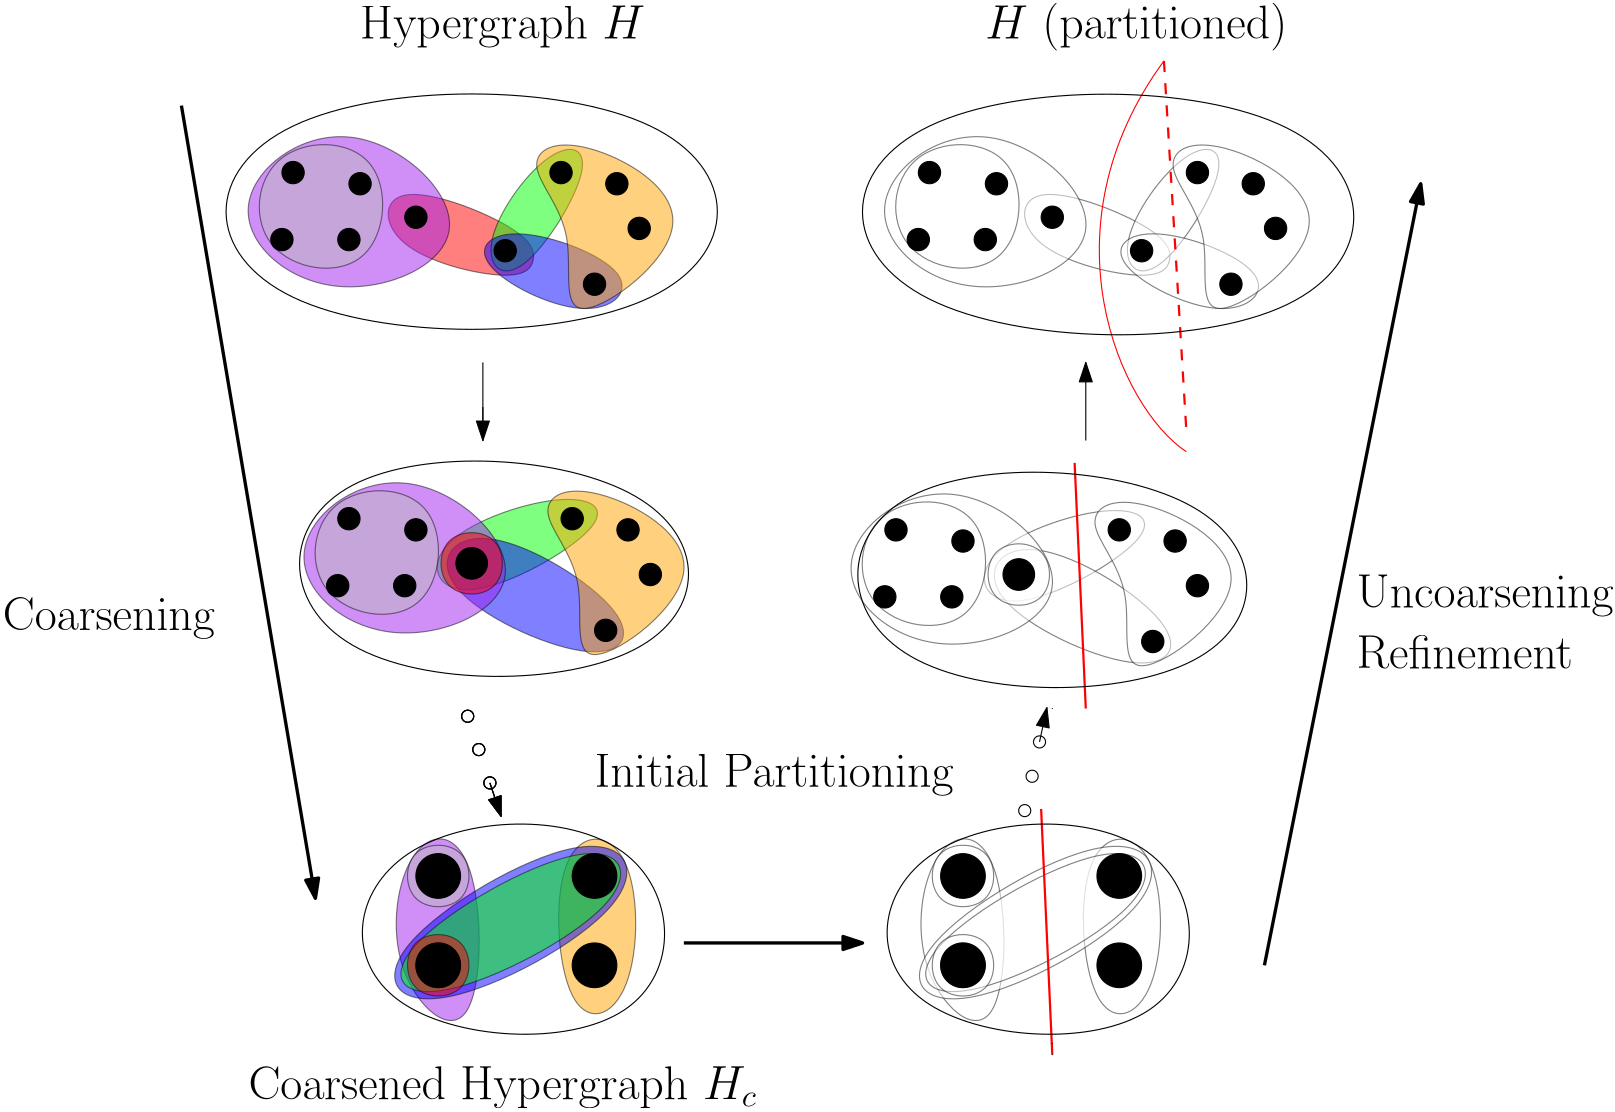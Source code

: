 <?xml version="1.0"?>
<!DOCTYPE ipe SYSTEM "ipe.dtd">
<ipe version="70206" creator="Ipe 7.2.7">
<info created="D:20170926164650" modified="D:20171009173713"/>
<ipestyle name="basic">
<symbol name="arrow/arc(spx)">
<path stroke="sym-stroke" fill="sym-stroke" pen="sym-pen">
0 0 m
-1 0.333 l
-1 -0.333 l
h
</path>
</symbol>
<symbol name="arrow/farc(spx)">
<path stroke="sym-stroke" fill="white" pen="sym-pen">
0 0 m
-1 0.333 l
-1 -0.333 l
h
</path>
</symbol>
<symbol name="arrow/ptarc(spx)">
<path stroke="sym-stroke" fill="sym-stroke" pen="sym-pen">
0 0 m
-1 0.333 l
-0.8 0 l
-1 -0.333 l
h
</path>
</symbol>
<symbol name="arrow/fptarc(spx)">
<path stroke="sym-stroke" fill="white" pen="sym-pen">
0 0 m
-1 0.333 l
-0.8 0 l
-1 -0.333 l
h
</path>
</symbol>
<symbol name="mark/circle(sx)" transformations="translations">
<path fill="sym-stroke">
0.6 0 0 0.6 0 0 e
0.4 0 0 0.4 0 0 e
</path>
</symbol>
<symbol name="mark/disk(sx)" transformations="translations">
<path fill="sym-stroke">
0.6 0 0 0.6 0 0 e
</path>
</symbol>
<symbol name="mark/fdisk(sfx)" transformations="translations">
<group>
<path fill="sym-fill">
0.5 0 0 0.5 0 0 e
</path>
<path fill="sym-stroke" fillrule="eofill">
0.6 0 0 0.6 0 0 e
0.4 0 0 0.4 0 0 e
</path>
</group>
</symbol>
<symbol name="mark/box(sx)" transformations="translations">
<path fill="sym-stroke" fillrule="eofill">
-0.6 -0.6 m
0.6 -0.6 l
0.6 0.6 l
-0.6 0.6 l
h
-0.4 -0.4 m
0.4 -0.4 l
0.4 0.4 l
-0.4 0.4 l
h
</path>
</symbol>
<symbol name="mark/square(sx)" transformations="translations">
<path fill="sym-stroke">
-0.6 -0.6 m
0.6 -0.6 l
0.6 0.6 l
-0.6 0.6 l
h
</path>
</symbol>
<symbol name="mark/fsquare(sfx)" transformations="translations">
<group>
<path fill="sym-fill">
-0.5 -0.5 m
0.5 -0.5 l
0.5 0.5 l
-0.5 0.5 l
h
</path>
<path fill="sym-stroke" fillrule="eofill">
-0.6 -0.6 m
0.6 -0.6 l
0.6 0.6 l
-0.6 0.6 l
h
-0.4 -0.4 m
0.4 -0.4 l
0.4 0.4 l
-0.4 0.4 l
h
</path>
</group>
</symbol>
<symbol name="mark/cross(sx)" transformations="translations">
<group>
<path fill="sym-stroke">
-0.43 -0.57 m
0.57 0.43 l
0.43 0.57 l
-0.57 -0.43 l
h
</path>
<path fill="sym-stroke">
-0.43 0.57 m
0.57 -0.43 l
0.43 -0.57 l
-0.57 0.43 l
h
</path>
</group>
</symbol>
<symbol name="arrow/fnormal(spx)">
<path stroke="sym-stroke" fill="white" pen="sym-pen">
0 0 m
-1 0.333 l
-1 -0.333 l
h
</path>
</symbol>
<symbol name="arrow/pointed(spx)">
<path stroke="sym-stroke" fill="sym-stroke" pen="sym-pen">
0 0 m
-1 0.333 l
-0.8 0 l
-1 -0.333 l
h
</path>
</symbol>
<symbol name="arrow/fpointed(spx)">
<path stroke="sym-stroke" fill="white" pen="sym-pen">
0 0 m
-1 0.333 l
-0.8 0 l
-1 -0.333 l
h
</path>
</symbol>
<symbol name="arrow/linear(spx)">
<path stroke="sym-stroke" pen="sym-pen">
-1 0.333 m
0 0 l
-1 -0.333 l
</path>
</symbol>
<symbol name="arrow/fdouble(spx)">
<path stroke="sym-stroke" fill="white" pen="sym-pen">
0 0 m
-1 0.333 l
-1 -0.333 l
h
-1 0 m
-2 0.333 l
-2 -0.333 l
h
</path>
</symbol>
<symbol name="arrow/double(spx)">
<path stroke="sym-stroke" fill="sym-stroke" pen="sym-pen">
0 0 m
-1 0.333 l
-1 -0.333 l
h
-1 0 m
-2 0.333 l
-2 -0.333 l
h
</path>
</symbol>
<pen name="heavier" value="0.8"/>
<pen name="fat" value="1.2"/>
<pen name="ultrafat" value="2"/>
<symbolsize name="large" value="5"/>
<symbolsize name="small" value="2"/>
<symbolsize name="tiny" value="1.1"/>
<arrowsize name="large" value="10"/>
<arrowsize name="small" value="5"/>
<arrowsize name="tiny" value="3"/>
<color name="red" value="1 0 0"/>
<color name="green" value="0 1 0"/>
<color name="blue" value="0 0 1"/>
<color name="yellow" value="1 1 0"/>
<color name="orange" value="1 0.647 0"/>
<color name="gold" value="1 0.843 0"/>
<color name="purple" value="0.627 0.125 0.941"/>
<color name="gray" value="0.745"/>
<color name="brown" value="0.647 0.165 0.165"/>
<color name="navy" value="0 0 0.502"/>
<color name="pink" value="1 0.753 0.796"/>
<color name="seagreen" value="0.18 0.545 0.341"/>
<color name="turquoise" value="0.251 0.878 0.816"/>
<color name="violet" value="0.933 0.51 0.933"/>
<color name="darkblue" value="0 0 0.545"/>
<color name="darkcyan" value="0 0.545 0.545"/>
<color name="darkgray" value="0.663"/>
<color name="darkgreen" value="0 0.392 0"/>
<color name="darkmagenta" value="0.545 0 0.545"/>
<color name="darkorange" value="1 0.549 0"/>
<color name="darkred" value="0.545 0 0"/>
<color name="lightblue" value="0.678 0.847 0.902"/>
<color name="lightcyan" value="0.878 1 1"/>
<color name="lightgray" value="0.827"/>
<color name="lightgreen" value="0.565 0.933 0.565"/>
<color name="lightyellow" value="1 1 0.878"/>
<dashstyle name="dashed" value="[4] 0"/>
<dashstyle name="dotted" value="[1 3] 0"/>
<dashstyle name="dash dotted" value="[4 2 1 2] 0"/>
<dashstyle name="dash dot dotted" value="[4 2 1 2 1 2] 0"/>
<textsize name="large" value="\large"/>
<textsize name="Large" value="\Large"/>
<textsize name="LARGE" value="\LARGE"/>
<textsize name="huge" value="\huge"/>
<textsize name="Huge" value="\Huge"/>
<textsize name="small" value="\small"/>
<textsize name="footnote" value="\footnotesize"/>
<textsize name="tiny" value="\tiny"/>
<textstyle name="center" begin="\begin{center}" end="\end{center}"/>
<textstyle name="itemize" begin="\begin{itemize}" end="\end{itemize}"/>
<textstyle name="item" begin="\begin{itemize}\item{}" end="\end{itemize}"/>
<gridsize name="4 pts" value="4"/>
<gridsize name="8 pts (~3 mm)" value="8"/>
<gridsize name="16 pts (~6 mm)" value="16"/>
<gridsize name="32 pts (~12 mm)" value="32"/>
<gridsize name="10 pts (~3.5 mm)" value="10"/>
<gridsize name="20 pts (~7 mm)" value="20"/>
<gridsize name="14 pts (~5 mm)" value="14"/>
<gridsize name="28 pts (~10 mm)" value="28"/>
<gridsize name="56 pts (~20 mm)" value="56"/>
<anglesize name="90 deg" value="90"/>
<anglesize name="60 deg" value="60"/>
<anglesize name="45 deg" value="45"/>
<anglesize name="30 deg" value="30"/>
<anglesize name="22.5 deg" value="22.5"/>
<opacity name="10%" value="0.1"/>
<opacity name="30%" value="0.3"/>
<opacity name="50%" value="0.5"/>
<opacity name="75%" value="0.75"/>
<tiling name="falling" angle="-60" step="4" width="1"/>
<tiling name="rising" angle="30" step="4" width="1"/>
</ipestyle>
<page>
<layer name="alpha"/>
<view layers="alpha" active="alpha"/>
<path layer="alpha" matrix="1.00485 0 0 1.00485 -3.4214 -35.25" stroke="black" fill="purple" opacity="50%">
156 376
184 376
184 292
148 324 u
</path>
<path matrix="1.00485 0 0 1.00485 -3.4214 -35.25" stroke="black" fill="gray" opacity="50%">
156 348
156 372
180 372
180 348 u
</path>
<path matrix="1.00485 0 0 1.00485 -3.4214 -35.25" stroke="black" fill="orange" opacity="50%">
212 304
208 376
240 376
240 312 u
</path>
<path matrix="1.00485 0 0 1.00485 -3.4214 -35.25" stroke="black" fill="blue" opacity="50%">
228 384
248 352
160 304
140 332 u
</path>
<path matrix="1.00485 0 0 1.00485 -23.5184 77.2934" stroke="black" fill="red" opacity="50%">
224 468
220 480
168 500
168 472
216 460 u
</path>
<path matrix="1.00485 0 0 1.00485 -23.5184 77.2934" stroke="black" fill="green" opacity="50%">
228 512
200 472
216 456
248 508 u
</path>
<path matrix="1.00485 0 0 1.00485 -23.5184 77.2934" stroke="black" fill="blue" opacity="50%">
212 484
264 464
244 444
196 468 u
</path>
<path matrix="1.00485 0 0 1.00485 -23.5184 77.2934" stroke="black" fill="orange" opacity="50%">
216 504
240 480
228 436
292 484
236 516 u
</path>
<path matrix="1.00485 0 0 1.00485 129.219 97.3905" stroke="black" fill="black">
4 0 0 4 80 480 e
</path>
<path matrix="1.00485 0 0 1.00485 141.277 57.1964" stroke="black" fill="black">
4 0 0 4 80 480 e
</path>
<path matrix="1.00485 0 0 1.00485 149.316 93.3711" stroke="black" fill="black">
4 0 0 4 80 480 e
</path>
<path matrix="1.00485 0 0 1.00485 157.355 77.2934" stroke="black" fill="black">
4 0 0 4 80 480 e
</path>
<path matrix="1.00485 0 0 1.00485 109.122 69.2546" stroke="black" fill="black">
4 0 0 4 80 480 e
</path>
<path matrix="1.00485 0 0 1.00485 -23.5184 77.2934" stroke="black" fill="purple" opacity="50%">
104 488
156 528
212 476
148 448 u
</path>
<path matrix="1.00485 0 0 1.00485 76.9668 81.3128" stroke="black" fill="black">
4 0 0 4 80 480 e
</path>
<path matrix="1.00485 0 0 1.00485 -23.5184 77.2934" stroke="black" fill="gray" opacity="50%">
124 512
172 512
168 460
120 468 u
</path>
<path matrix="1.00485 0 0 1.00485 -3.4214 25.0411" stroke="black" fill="green" opacity="50%">
216 440
160 420
172 392
236 428 u
</path>
<path matrix="1.00485 0 0 1.00485 -3.4214 25.0411" stroke="black" fill="blue" opacity="50%">
180 432
244 392
228 372
160 404 u
</path>
<path matrix="1.00485 0 0 1.00485 -19.499 -47.3083" stroke="black" fill="orange" opacity="50%">
216 504
240 480
228 436
292 484
236 516 u
</path>
<path matrix="1.00485 0 0 1.00485 133.239 -27.2112" stroke="black" fill="black">
4 0 0 4 80 480 e
</path>
<path matrix="1.00485 0 0 1.00485 145.297 -67.4053" stroke="black" fill="black">
4 0 0 4 80 480 e
</path>
<path matrix="1.00485 0 0 1.00485 153.336 -31.2306" stroke="black" fill="black">
4 0 0 4 80 480 e
</path>
<path matrix="1.00485 0 0 1.00485 161.374 -47.3083" stroke="black" fill="black">
4 0 0 4 80 480 e
</path>
<path matrix="1.00485 0 0 1.00485 -3.4214 -47.3083" stroke="black" fill="purple" opacity="50%">
104 488
156 528
212 476
148 448 u
</path>
<path matrix="1.00485 0 0 1.00485 -3.4214 -47.3083" stroke="black" fill="gray" opacity="50%">
124 512
172 512
168 460
120 468 u
</path>
<path matrix="1.00485 0 0 1.00485 -3.4214 25.0411" stroke="black" fill="red" opacity="50%">
192 424
168 424
168 400
192 400 u
</path>
<path matrix="1.00485 0 0 1.00485 97.0638 -27.2112" stroke="black" fill="black">
5.65685 0 0 5.65685 80 464 e
</path>
<path matrix="1.00485 0 0 1.00485 85.0056 -123.677" stroke="black" fill="black">
8 0 0 8 80 448 e
</path>
<path matrix="1.00485 0 0 1.00485 141.277 -155.832" stroke="black" fill="black">
8 0 0 8 80 448 e
</path>
<path matrix="1.00485 0 0 1.00485 -23.5184 77.2934" stroke="black">
188 444 m
188 444 l
</path>
<path matrix="1.00485 0 0 1.00485 -3.4214 -35.25" stroke="black" fill="green" opacity="50%">
228 380
244 352
160 308
144 332 u
</path>
<path matrix="1.00485 0 0 1.00485 -3.4214 -35.25" stroke="black">
168 328 m
168 328 l
168 328 l
168 328 l
h
</path>
<path matrix="1.00485 0 0 1.00485 -3.4214 -35.25" stroke="black">
168 328 m
168 328 l
168 328 l
168 328 l
h
</path>
<path matrix="1.00485 0 0 1.00485 85.0056 -155.832" stroke="black" fill="black">
8 0 0 8 80 448 e
</path>
<path matrix="1.00485 0 0 1.00485 141.277 -123.677" stroke="black" fill="black">
8 0 0 8 80 448 e
</path>
<path matrix="1.00485 0 0 1.00485 -3.4214 -35.25" stroke="black" fill="red" opacity="50%">
156 340
180 340
180 316
156 316 u
</path>
<path matrix="1.00485 0 0 1.00485 85.0056 -155.832" stroke="black" fill="black">
8 0 0 8 80 448 e
</path>
<path matrix="1.00485 0 0 1.00485 185.491 -35.25" stroke="black" fill="white" opacity="50%">
156 376
184 376
184 292
148 324 u
</path>
<path matrix="1.00485 0 0 1.00485 185.491 -35.25" stroke="black" fill="white" opacity="50%">
156 348
156 372
180 372
180 348 u
</path>
<path matrix="1.00485 0 0 1.00485 185.491 -35.25" stroke="black" fill="white" opacity="50%">
212 304
208 376
240 376
240 312 u
</path>
<path matrix="1.00485 0 0 1.00485 185.491 -35.25" stroke="black" fill="white" opacity="50%">
228 384
248 352
160 304
140 332 u
</path>
<path matrix="1.00485 0 0 1.00485 273.918 -123.677" stroke="black" fill="black">
8 0 0 8 80 448 e
</path>
<path matrix="1.00485 0 0 1.00485 330.19 -155.832" stroke="black" fill="black">
8 0 0 8 80 448 e
</path>
<path matrix="1.00485 0 0 1.00485 185.491 -35.25" stroke="black" fill="white" opacity="50%">
228 380
244 352
160 308
144 332 u
</path>
<path matrix="1.00485 0 0 1.00485 185.491 -35.25" stroke="black">
168 328 m
168 328 l
168 328 l
168 328 l
h
</path>
<path matrix="1.00485 0 0 1.00485 185.491 -35.25" stroke="black">
168 328 m
168 328 l
168 328 l
168 328 l
h
</path>
<path matrix="1.00485 0 0 1.00485 273.918 -155.832" stroke="black" fill="black">
8 0 0 8 80 448 e
</path>
<path matrix="1.00485 0 0 1.00485 330.19 -123.677" stroke="black" fill="black">
8 0 0 8 80 448 e
</path>
<path matrix="1.00485 0 0 1.00485 185.491 -35.25" stroke="black" fill="white" opacity="50%">
156 340
180 340
180 316
156 316 u
</path>
<path matrix="1.00485 0 0 1.00485 273.918 -155.832" stroke="black" fill="black">
8 0 0 8 80 448 e
</path>
<path matrix="1.00485 0 0 1.00485 44.8115 -35.25" stroke="red" pen="heavier">
336 384 m
340 296 l
</path>
<path matrix="1.00485 0 0 1.00485 44.8115 -35.25" stroke="black" cap="1">
340 296 m
340 296 l
</path>
<path matrix="1.00485 0 0 1.00485 44.8115 -35.25" stroke="black" cap="1">
340 300 m
340 300 l
</path>
<path matrix="1.00485 0 0 1.00485 205.588 77.2934" stroke="black" fill="white" opacity="50%">
224 468
220 480
168 500
168 472
216 460 u
</path>
<path matrix="1.00485 0 0 1.00485 205.588 77.2934" stroke="black" fill="white" opacity="50%">
228 512
200 472
216 456
248 508 u
</path>
<path matrix="1.00485 0 0 1.00485 205.588 77.2934" stroke="black" fill="white" opacity="50%">
212 484
264 464
244 444
196 468 u
</path>
<path matrix="1.00485 0 0 1.00485 205.588 77.2934" stroke="black" fill="white" opacity="50%">
216 504
240 480
228 436
292 484
236 516 u
</path>
<path matrix="1.00485 0 0 1.00485 358.325 97.3905" stroke="black" fill="black">
4 0 0 4 80 480 e
</path>
<path matrix="1.00485 0 0 1.00485 370.384 57.1964" stroke="black" fill="black">
4 0 0 4 80 480 e
</path>
<path matrix="1.00485 0 0 1.00485 378.423 93.3711" stroke="black" fill="black">
4 0 0 4 80 480 e
</path>
<path matrix="1.00485 0 0 1.00485 386.461 77.2934" stroke="black" fill="black">
4 0 0 4 80 480 e
</path>
<path matrix="1.00485 0 0 1.00485 338.228 69.2546" stroke="black" fill="black">
4 0 0 4 80 480 e
</path>
<path matrix="1.00485 0 0 1.00485 205.588 77.2934" stroke="black" fill="white" opacity="50%">
104 488
156 528
212 476
148 448 u
</path>
<path matrix="1.00485 0 0 1.00485 306.073 81.3128" stroke="black" fill="black">
4 0 0 4 80 480 e
</path>
<path matrix="1.00485 0 0 1.00485 205.588 77.2934" stroke="black" fill="white" opacity="50%">
124 512
172 512
168 460
120 468 u
</path>
<path matrix="1.00485 0 0 1.00485 245.782 -111.619" stroke="black">
188 444 m
188 444 l
</path>
<path matrix="1.00485 0 0 1.00485 52.8503 73.274" stroke="black" fill="black">
4 0 0 4 80 480 e
</path>
<path matrix="1.00485 0 0 1.00485 56.8698 93.3711" stroke="black" fill="black">
4 0 0 4 80 480 e
</path>
<path matrix="1.00485 0 0 1.00485 32.7533 97.3905" stroke="black" fill="black">
4 0 0 4 80 480 e
</path>
<path matrix="1.00485 0 0 1.00485 28.7339 73.274" stroke="black" fill="black">
4 0 0 4 80 480 e
</path>
<path matrix="1.00485 0 0 1.00485 72.9474 -51.3277" stroke="black" fill="black">
4 0 0 4 80 480 e
</path>
<path matrix="1.00485 0 0 1.00485 76.9668 -31.2306" stroke="black" fill="black">
4 0 0 4 80 480 e
</path>
<path matrix="1.00485 0 0 1.00485 52.8503 -27.2112" stroke="black" fill="black">
4 0 0 4 80 480 e
</path>
<path matrix="1.00485 0 0 1.00485 48.8309 -51.3277" stroke="black" fill="black">
4 0 0 4 80 480 e
</path>
<path matrix="1.00485 0 0 1.00485 281.957 73.274" stroke="black" fill="black">
4 0 0 4 80 480 e
</path>
<path matrix="1.00485 0 0 1.00485 285.976 93.3711" stroke="black" fill="black">
4 0 0 4 80 480 e
</path>
<path matrix="1.00485 0 0 1.00485 261.86 97.3905" stroke="black" fill="black">
4 0 0 4 80 480 e
</path>
<path matrix="1.00485 0 0 1.00485 257.84 73.274" stroke="black" fill="black">
4 0 0 4 80 480 e
</path>
<path matrix="1.00485 0 0 1.00485 193.53 21.0217" stroke="black" fill="white" opacity="50%">
216 440
160 420
172 392
236 428 u
</path>
<path matrix="1.00485 0 0 1.00485 193.53 21.0217" stroke="black" fill="white" opacity="50%">
180 432
244 392
228 372
160 404 u
</path>
<path matrix="1.00485 0 0 1.00485 177.452 -51.3277" stroke="black" fill="white" opacity="50%">
216 504
240 480
228 436
292 484
236 516 u
</path>
<path matrix="1.00485 0 0 1.00485 330.19 -31.2306" stroke="black" fill="black">
4 0 0 4 80 480 e
</path>
<path matrix="1.00485 0 0 1.00485 342.248 -71.4247" stroke="black" fill="black">
4 0 0 4 80 480 e
</path>
<path matrix="1.00485 0 0 1.00485 350.287 -35.25" stroke="black" fill="black">
4 0 0 4 80 480 e
</path>
<path matrix="1.00485 0 0 1.00485 358.325 -51.3277" stroke="black" fill="black">
4 0 0 4 80 480 e
</path>
<path matrix="1.00485 0 0 1.00485 193.53 -51.3277" stroke="black" fill="white" opacity="50%">
104 488
156 528
212 476
148 448 u
</path>
<path matrix="1.00485 0 0 1.00485 193.53 -51.3277" stroke="black" fill="white" opacity="50%">
124 512
172 512
168 460
120 468 u
</path>
<path matrix="1.00485 0 0 1.00485 193.53 21.0217" stroke="black" fill="white" opacity="50%">
192 424
168 424
168 400
192 400 u
</path>
<path matrix="1.00485 0 0 1.00485 294.015 -31.2306" stroke="black" fill="black">
5.65685 0 0 5.65685 80 464 e
</path>
<path matrix="1.00485 0 0 1.00485 169.413 73.274" stroke="black">
188 444 m
188 444 l
</path>
<path matrix="1.00485 0 0 1.00485 269.898 -55.3471" stroke="black" fill="black">
4 0 0 4 80 480 e
</path>
<path matrix="1.00485 0 0 1.00485 273.918 -35.25" stroke="black" fill="black">
4 0 0 4 80 480 e
</path>
<path matrix="1.00485 0 0 1.00485 249.801 -31.2306" stroke="black" fill="black">
4 0 0 4 80 480 e
</path>
<path matrix="1.00485 0 0 1.00485 245.782 -55.3471" stroke="black" fill="black">
4 0 0 4 80 480 e
</path>
<path matrix="1.00485 0 0 1.00485 56.8698 89.3517" stroke="red" pen="heavier">
336 384 m
340 296 l
</path>
<path matrix="1.00485 0 0 1.00485 12.6562 25.0411" stroke="red" dash="dashed" pen="heavier">
412 592 m
420 460 l
</path>
<path matrix="1.00485 0 0 1.00485 12.6562 25.0411" stroke="red">
412 592 m
368 532
396 468
420 452 c
</path>
<path matrix="1.00485 0 0 1.00485 -15.4796 21.0217" stroke="black">
96 588
288 588
288 496
96 496 u
</path>
<path matrix="1.00485 0 0 1.00485 12.6562 25.0411" stroke="black">
296 584
488 584
488 488
296 492 u
</path>
<path matrix="1.00485 0 0 1.00485 -15.4796 0.924642" stroke="black">
124 480
276 472
276 392
124 392 u
</path>
<path matrix="1.00485 0 0 1.00485 185.491 -3.09477" stroke="black">
124 480
276 472
276 392
124 392 u
</path>
<path matrix="1.00485 0 0 1.00485 -3.4214 -39.2695" stroke="black">
140 384
252 388
256 300
132 308 u
</path>
<path matrix="1.00485 0 0 1.00485 185.491 -39.2695" stroke="black">
140 384
252 388
256 300
132 308 u
</path>
<text matrix="1.00485 0 0 1.00485 -39.5961 77.2934" transformations="translations" pos="260 280" stroke="black" type="label" width="129.34" height="11.954" depth="3.35" valign="baseline" size="LARGE">Initial Partitioning</text>
<path matrix="1.00485 0 0 1.00485 -3.4214 -7.11418" stroke="black" pen="fat" arrow="normal/normal">
256 308 m
320 308 l
</path>
<path matrix="1.00485 0 0 1.00485 -3.4214 -7.11418" stroke="black" cap="1">
320 308 m
320 308 l
</path>
<path matrix="1.00485 0 0 1.00485 -3.4214 -7.11418" stroke="black" cap="1">
312 308 m
312 308 l
</path>
<path matrix="1.00485 0 0 1.00485 -3.4214 -7.11418" stroke="black" arrow="normal/normal">
184 516 m
184 488 l
</path>
<path matrix="1.00485 0 0 1.00485 -3.4214 -7.11418" stroke="black" cap="1">
184 488 m
184 488 l
</path>
<path matrix="1.00485 0 0 1.00485 -3.4214 -7.11418" stroke="black">
184 500 m
184 500 l
184 500
184 492 c
</path>
<path matrix="1.00485 0 0 1.00485 -3.4214 -7.11418" stroke="black" cap="1">
388 392 m
388 392 l
</path>
<path matrix="1.00485 0 0 1.00485 -3.4214 -7.11418" stroke="black" arrow="normal/normal">
400 488 m
400 516 l
</path>
<path matrix="1.00485 0 0 1.00485 -3.4214 -7.11418" stroke="black" pen="fat" arrow="normal/normal">
76 608 m
124 324 l
</path>
<path matrix="1.00485 0 0 1.00485 -3.4214 -7.11418" stroke="black" pen="fat" arrow="normal/normal">
464 300 m
520 580 l
</path>
<text matrix="1.00485 0 0 1.00485 -27.5379 -43.153" transformations="translations" pos="36 456" stroke="black" type="label" width="81.542" height="11.76" depth="3.35" valign="baseline" size="LARGE">Coarsening
</text>
<text matrix="1.00485 0 0 1.00485 -3.4214 -7.11418" transformations="translations" pos="140 632" stroke="black" type="label" width="102.588" height="11.954" depth="3.35" valign="baseline" size="LARGE">Hypergraph $H$</text>
<text matrix="1.00485 0 0 1.00485 -55.6737 -11.1336" transformations="translations" pos="152 256" stroke="black" type="label" width="183.139" height="11.954" depth="3.35" valign="baseline" size="LARGE">Coarsened Hypergraph $H_c$</text>
<text matrix="1.00485 0 0 1.00485 -3.4214 -7.11418" transformations="translations" pos="364 632" stroke="black" type="label" width="108.742" height="12.896" depth="4.29" valign="baseline" size="LARGE">$H$ (partitioned)</text>
<text matrix="1 0 0 1 0 20" transformations="translations" pos="496 416" stroke="black" type="minipage" width="92" height="19.884" depth="14.93" valign="top" size="LARGE">Uncoarsening/
\newline
Refinement
</text>
<path stroke="black">
2.16968 -0.110164 0.110164 2.16968 176 384 e
</path>
<path stroke="black" arrow="normal/normal">
184 360 m
188 348 l
</path>
<path matrix="1 0 0 1 4 -12" stroke="black">
2.16968 -0.110164 0.110164 2.16968 176 384 e
</path>
<path matrix="1 0 0 1 8 -24" stroke="black">
2.16968 -0.110164 0.110164 2.16968 176 384 e
</path>
<path stroke="black">
2.16968 -0.110164 0.110164 2.16968 176 384 e
</path>
<path stroke="black" arrow="normal/normal">
184 360 m
188 348 l
</path>
<path matrix="1 0 0 1 4 -12" stroke="black">
2.16968 -0.110164 0.110164 2.16968 176 384 e
</path>
<path matrix="1 0 0 1 8 -24" stroke="black">
2.16968 -0.110164 0.110164 2.16968 176 384 e
</path>
<path stroke="black">
2.16968 -0.110164 0.110164 2.16968 176 384 e
</path>
<path stroke="black" arrow="normal/normal">
184 360 m
188 348 l
</path>
<path matrix="1 0 0 1 4 -12" stroke="black">
2.16968 -0.110164 0.110164 2.16968 176 384 e
</path>
<path matrix="1 0 0 1 8 -24" stroke="black">
2.16968 -0.110164 0.110164 2.16968 176 384 e
</path>
<path matrix="-0.860778 0.508981 -0.508981 -0.860778 723.48 590.984" stroke="black">
2.16968 -0.110164 0.110164 2.16968 176 384 e
</path>
<path matrix="-0.860778 0.508981 -0.508981 -0.860778 723.48 590.984" stroke="black" arrow="normal/normal">
184 360 m
188 348 l
</path>
<path matrix="-0.860778 0.508981 -0.508981 -0.860778 726.145 603.349" stroke="black">
2.16968 -0.110164 0.110164 2.16968 176 384 e
</path>
<path matrix="-0.860778 0.508981 -0.508981 -0.860778 728.81 615.715" stroke="black">
2.16968 -0.110164 0.110164 2.16968 176 384 e
</path>
</page>
</ipe>
